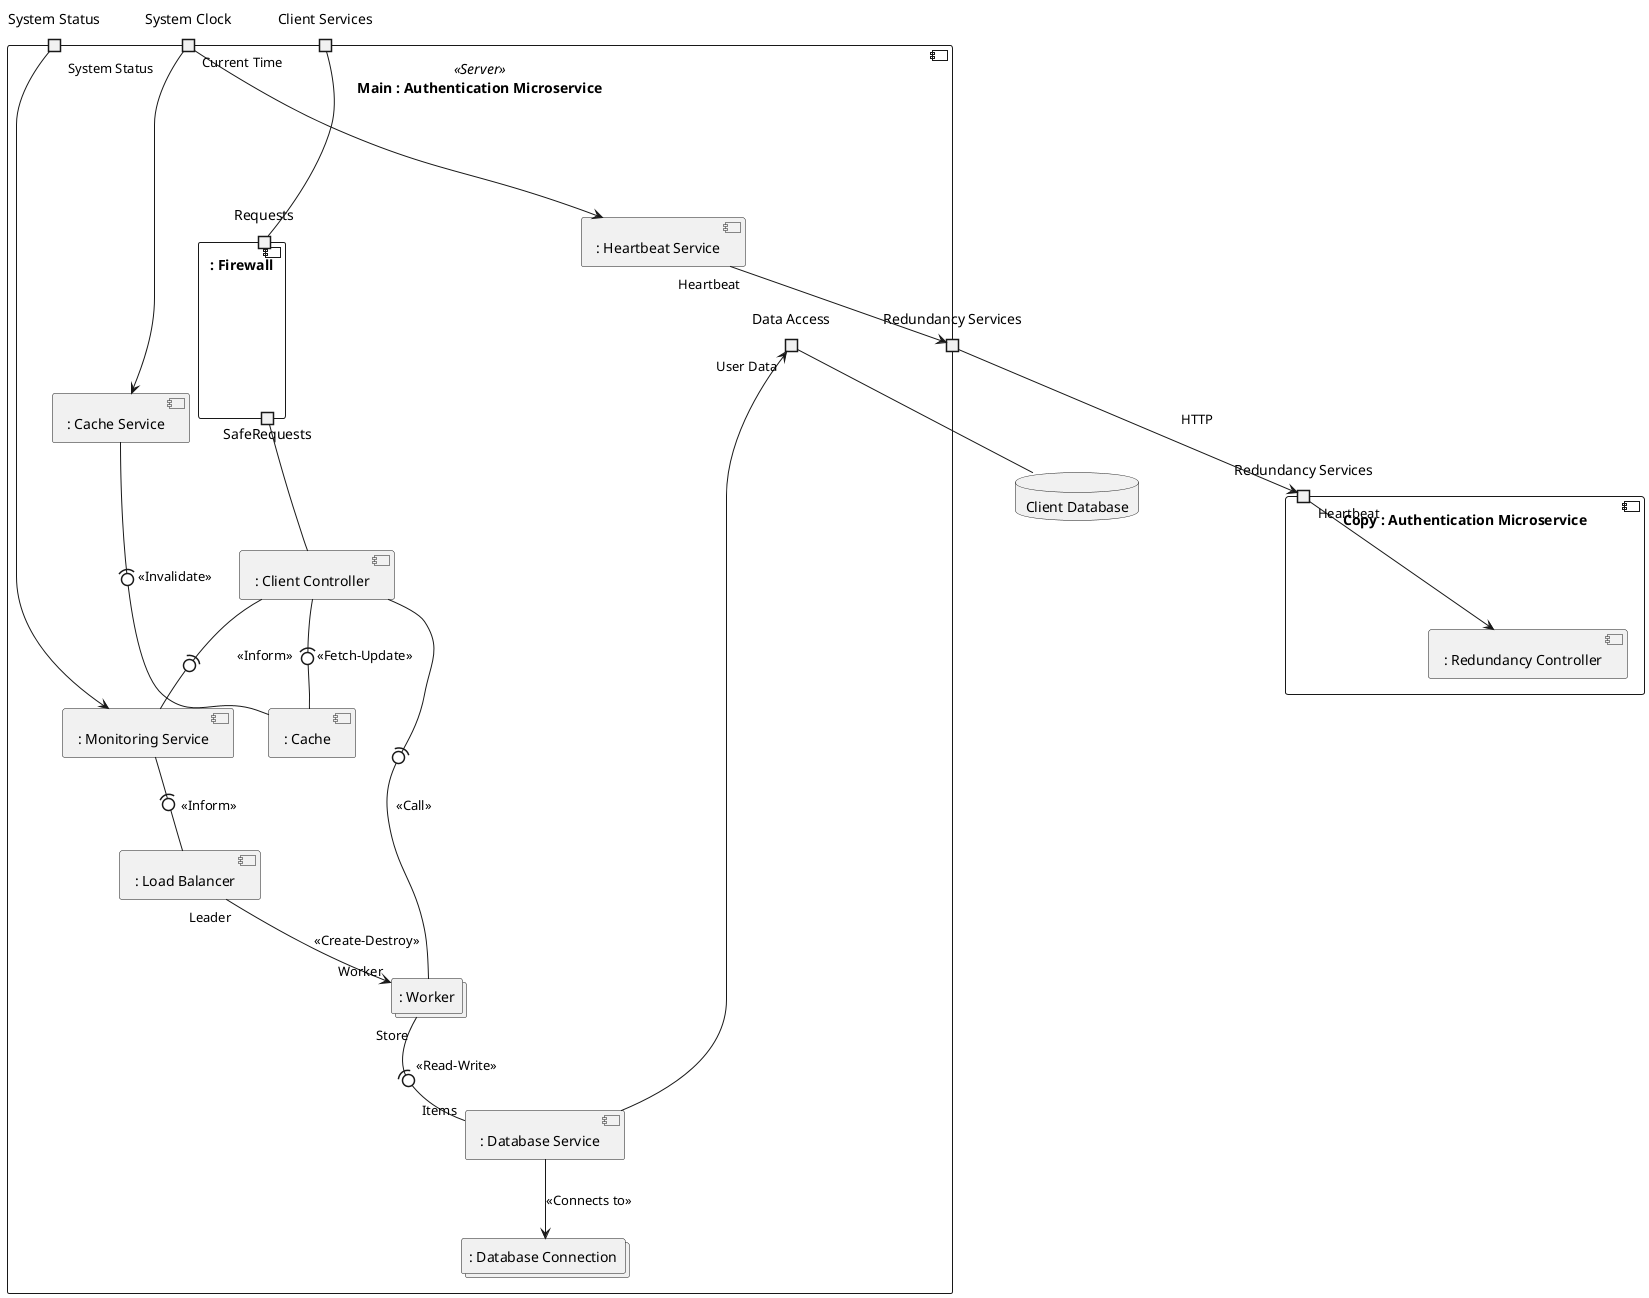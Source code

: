 @startuml Authentication Service - Components and Connectors

Database "Client Database" as ClientDatabase

Component "Main : Authentication Microservice" <<Server>> {
  portin "System Status" as SystemStatus
  portin "System Clock" as SystemClock
  portin "Client Services" as ClientServices
  portout "Data Access" as DataAccess
  portout "Redundancy Services" as RedundancyServicesMain

  Component ": Load Balancer" as LoadBalancer
  Component ": Cache" as Cache
  Component ": Cache Service" as CacheService
  Component ": Client Controller" as ClientController
  Component ": Monitoring Service" as MonitoringService
  Component ": Heartbeat Service" as HeartbeatService
  Component ": Database Service" as DatabaseService
  Component ": Firewall" as Firewall {
    portin Requests
    portout SafeRequests
  }
  Collections ": Worker" as Worker
  Collections ": Database Connection" as DatabaseConnection
}

ClientServices -- Requests
SafeRequests -- ClientController

ClientController -(0- Cache : "<<Fetch-Update>>"
CacheService -(0-- Cache : "<<Invalidate>>"
SystemClock --> CacheService
SystemClock "Current Time" --> HeartbeatService
SystemStatus "System Status" --> MonitoringService
ClientController -(0- MonitoringService : "<<Inform>>"
MonitoringService -(0- LoadBalancer : "<<Inform>>"
LoadBalancer "Leader" --> "Worker" Worker : "<<Create-Destroy>>"
ClientController -(0- Worker : "<<Call>>"
DatabaseService --> DatabaseConnection : "<<Connects to>>"
Worker "Store" -(0- "Items" DatabaseService : "<<Read-Write>>"
DatabaseService --> "User Data" DataAccess
HeartbeatService "Heartbeat" --> RedundancyServicesMain

DataAccess -- ClientDatabase

Component "Copy : Authentication Microservice" {
  portin "Redundancy Services" as RedundancyServicesCopy
  Component ": Redundancy Controller" as RedundancyController
}

RedundancyServicesCopy "Heartbeat" --> RedundancyController

RedundancyServicesMain --> RedundancyServicesCopy : HTTP

@enduml